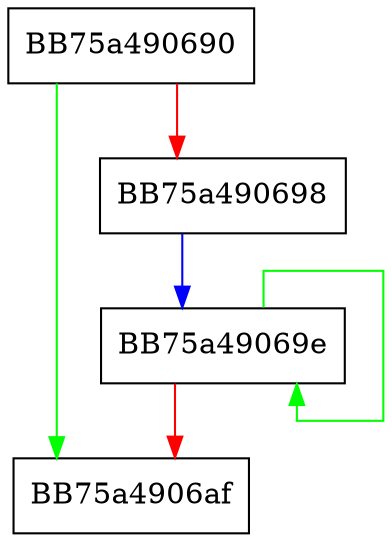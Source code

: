 digraph ReverseMemcopy {
  node [shape="box"];
  graph [splines=ortho];
  BB75a490690 -> BB75a4906af [color="green"];
  BB75a490690 -> BB75a490698 [color="red"];
  BB75a490698 -> BB75a49069e [color="blue"];
  BB75a49069e -> BB75a49069e [color="green"];
  BB75a49069e -> BB75a4906af [color="red"];
}